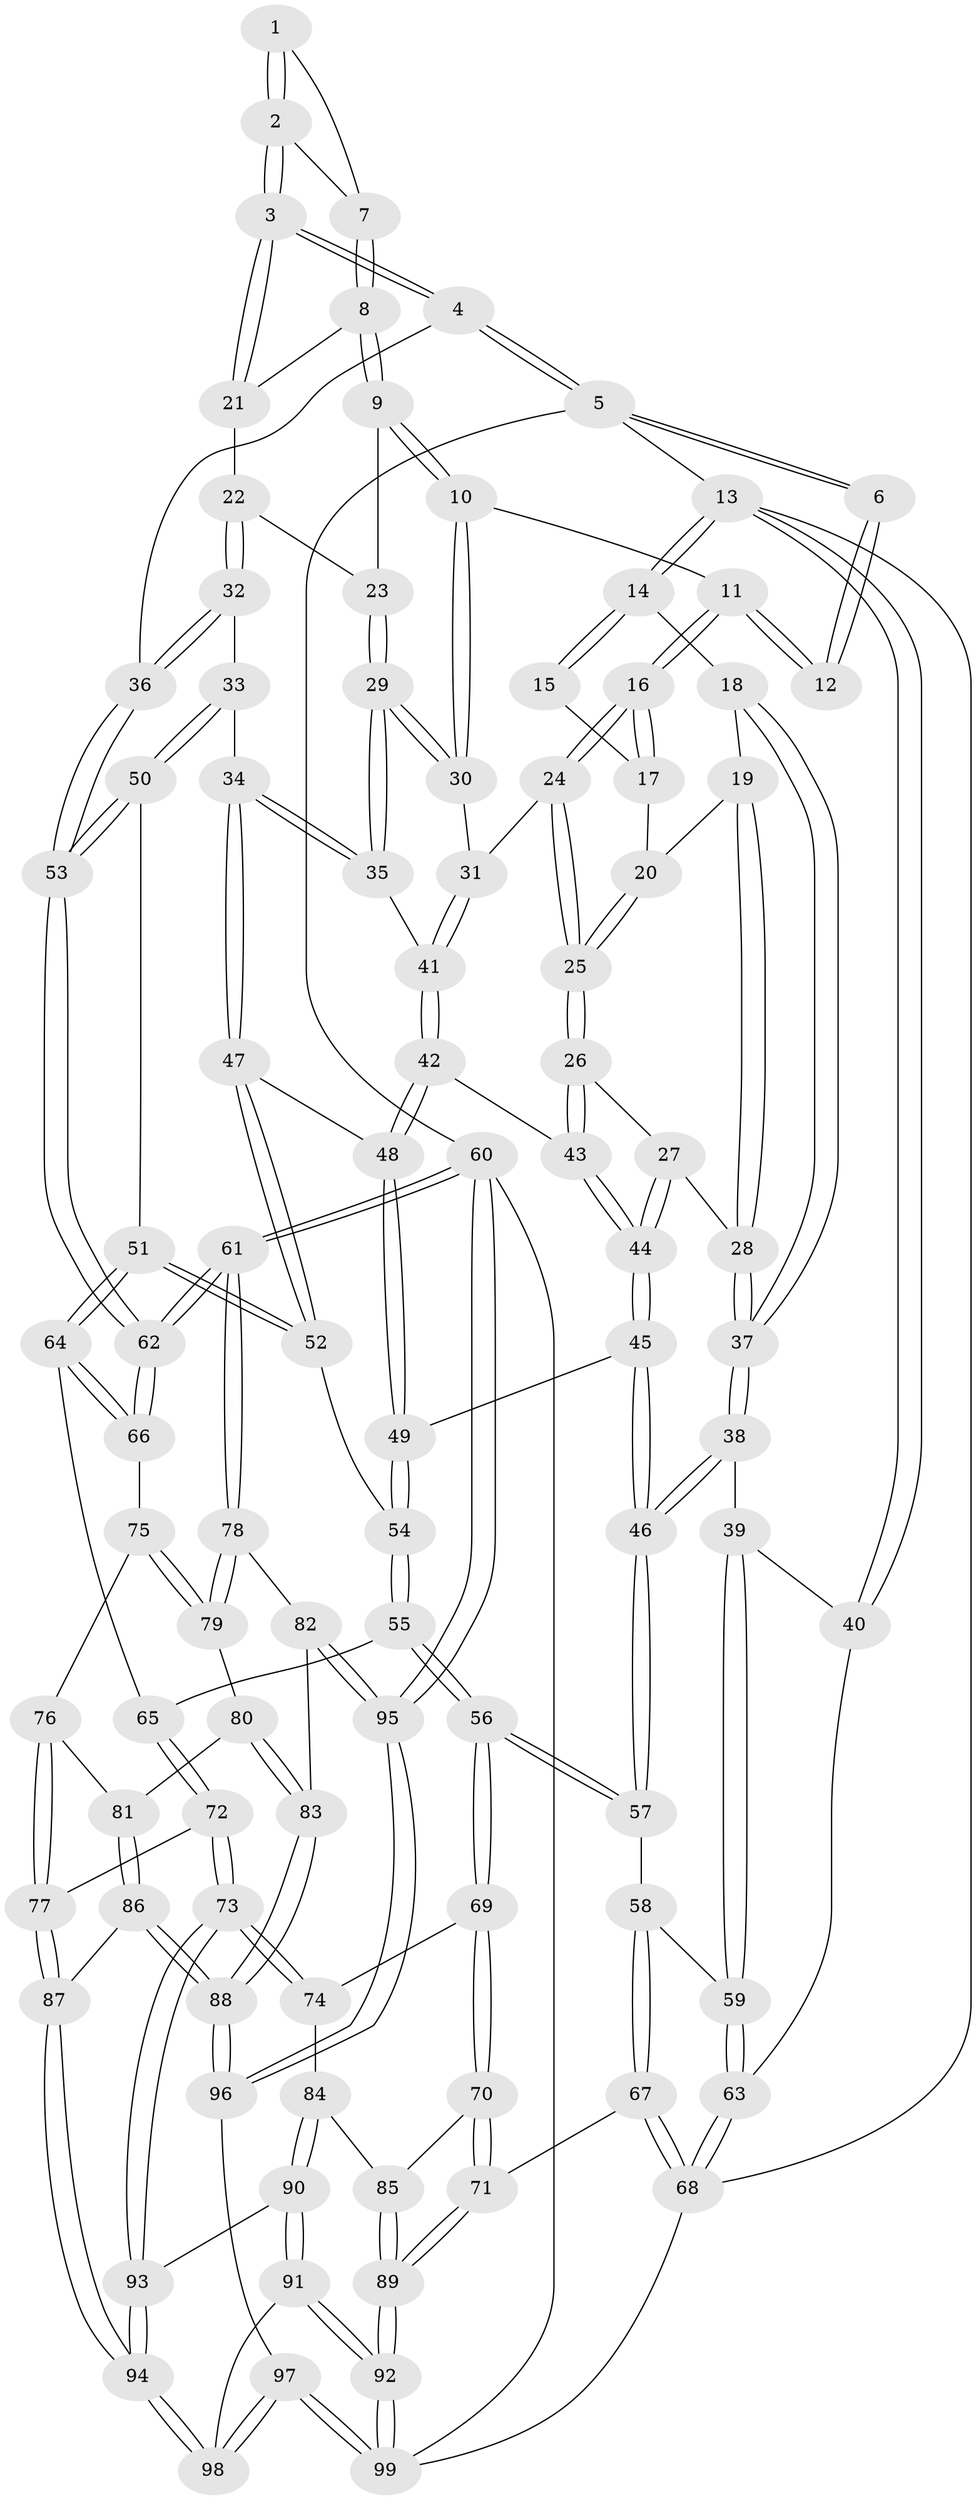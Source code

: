 // coarse degree distribution, {3: 0.06557377049180328, 4: 0.45901639344262296, 6: 0.18032786885245902, 5: 0.26229508196721313, 8: 0.01639344262295082, 2: 0.01639344262295082}
// Generated by graph-tools (version 1.1) at 2025/52/02/27/25 19:52:43]
// undirected, 99 vertices, 244 edges
graph export_dot {
graph [start="1"]
  node [color=gray90,style=filled];
  1 [pos="+0.8302162048870612+0"];
  2 [pos="+0.9219606812818957+0.08251391227802826"];
  3 [pos="+0.9706743851526026+0.1190356381081199"];
  4 [pos="+1+0.17308569939249194"];
  5 [pos="+1+0"];
  6 [pos="+0.8117603568921773+0"];
  7 [pos="+0.8149296882546389+0.056234542060766106"];
  8 [pos="+0.7931061859890871+0.10982814996959372"];
  9 [pos="+0.7645491095953179+0.12199318013408625"];
  10 [pos="+0.7219126458386729+0.12880497247903383"];
  11 [pos="+0.6570064254619778+0.043250880895788844"];
  12 [pos="+0.619494833764561+0"];
  13 [pos="+0+0"];
  14 [pos="+0+0"];
  15 [pos="+0.5296516684637222+0"];
  16 [pos="+0.5374166544142374+0.1547185471218607"];
  17 [pos="+0.45986061808486334+0.02925542626963602"];
  18 [pos="+0.15668977268968012+0.03411222009950825"];
  19 [pos="+0.28494164382065995+0.10239025373440419"];
  20 [pos="+0.36821475123504993+0.10518352482550927"];
  21 [pos="+0.8535015144188489+0.13020354196538053"];
  22 [pos="+0.8487569462943868+0.20298287060671186"];
  23 [pos="+0.8165048909406383+0.1992117405727143"];
  24 [pos="+0.5311860860234553+0.20982957624821844"];
  25 [pos="+0.4585953714275828+0.24229189910387938"];
  26 [pos="+0.4355703212654167+0.27752506103600166"];
  27 [pos="+0.41995489079560383+0.2924527150242743"];
  28 [pos="+0.31012756263789076+0.23701814301559654"];
  29 [pos="+0.7475542337342692+0.3028684148980903"];
  30 [pos="+0.7008967249395082+0.19544779034610604"];
  31 [pos="+0.5556247867507486+0.22113700369440054"];
  32 [pos="+0.9599056335630745+0.34353292344281905"];
  33 [pos="+0.86257276613421+0.37231308133075136"];
  34 [pos="+0.8333014377897677+0.36386921361735153"];
  35 [pos="+0.7486062571704449+0.3069731980060099"];
  36 [pos="+1+0.3144918960997658"];
  37 [pos="+0.1452733646327832+0.3392386894581738"];
  38 [pos="+0.1258118180968161+0.3952693875943363"];
  39 [pos="+0.04712008826402109+0.41823882621965963"];
  40 [pos="+0+0.42297581156920105"];
  41 [pos="+0.6241036576934466+0.3558038207927642"];
  42 [pos="+0.6043794671143228+0.3901304402070991"];
  43 [pos="+0.5976973078191915+0.3879459910730278"];
  44 [pos="+0.39177950368881237+0.3838884385511124"];
  45 [pos="+0.35137451214985316+0.4576813078804939"];
  46 [pos="+0.30743527007421584+0.48305458646365723"];
  47 [pos="+0.6823125328921446+0.4727341044031284"];
  48 [pos="+0.6054768585207095+0.4581677264859305"];
  49 [pos="+0.5610689154367203+0.51414505024072"];
  50 [pos="+0.8125917999108675+0.5670603285059935"];
  51 [pos="+0.7894623862435808+0.5952442829265167"];
  52 [pos="+0.7732806200322014+0.5882045535628582"];
  53 [pos="+1+0.565250017979286"];
  54 [pos="+0.5768243219679993+0.5949812640290643"];
  55 [pos="+0.5620238917358245+0.6419939243362659"];
  56 [pos="+0.3557102560758455+0.6698529312708955"];
  57 [pos="+0.31415877983240087+0.602381480562653"];
  58 [pos="+0.15229555428763078+0.6814129980638602"];
  59 [pos="+0.1214426910882992+0.6486072399152472"];
  60 [pos="+1+1"];
  61 [pos="+1+0.7266627493761735"];
  62 [pos="+1+0.708666361994592"];
  63 [pos="+0+0.6861113416726754"];
  64 [pos="+0.7983344200150697+0.6604422613324477"];
  65 [pos="+0.5795046285198525+0.6815899961459513"];
  66 [pos="+0.8040945708483611+0.6757392452802273"];
  67 [pos="+0.10524071160565934+0.8491706390952942"];
  68 [pos="+0+0.805205280750263"];
  69 [pos="+0.35564568656827533+0.7231234305794895"];
  70 [pos="+0.3302357440928395+0.7672685840733999"];
  71 [pos="+0.1166037221853801+0.8575982703038516"];
  72 [pos="+0.5986351889818244+0.8098685942316256"];
  73 [pos="+0.5921362462541783+0.8155450707328874"];
  74 [pos="+0.46822088370927917+0.7937807807790003"];
  75 [pos="+0.7969794271766566+0.7039949714271528"];
  76 [pos="+0.7671627522742714+0.7386372855329464"];
  77 [pos="+0.6005630840437591+0.8100114972606776"];
  78 [pos="+1+0.8027055305721055"];
  79 [pos="+0.8566977212113074+0.7818362540444632"];
  80 [pos="+0.8556055735425067+0.8230122533021281"];
  81 [pos="+0.7802417087000328+0.8422462084703919"];
  82 [pos="+0.9001063686358277+0.884240033508178"];
  83 [pos="+0.878360256510335+0.880547037377707"];
  84 [pos="+0.4220554160463647+0.8879874535059815"];
  85 [pos="+0.3508188400784975+0.8540363554555986"];
  86 [pos="+0.7695889910927061+0.8953616167364099"];
  87 [pos="+0.709572630825441+0.885873943235766"];
  88 [pos="+0.7934151738986122+0.9202624156145927"];
  89 [pos="+0.23635321231486808+1"];
  90 [pos="+0.4477634874906351+0.9276172366162261"];
  91 [pos="+0.4467484814078509+0.9302044454442987"];
  92 [pos="+0.24622027580685954+1"];
  93 [pos="+0.570582872199998+0.8776062319250243"];
  94 [pos="+0.6233902818244897+1"];
  95 [pos="+1+1"];
  96 [pos="+0.8080303170933508+1"];
  97 [pos="+0.6374401758359012+1"];
  98 [pos="+0.6244392888477879+1"];
  99 [pos="+0.24763309796184238+1"];
  1 -- 2;
  1 -- 2;
  1 -- 7;
  2 -- 3;
  2 -- 3;
  2 -- 7;
  3 -- 4;
  3 -- 4;
  3 -- 21;
  3 -- 21;
  4 -- 5;
  4 -- 5;
  4 -- 36;
  5 -- 6;
  5 -- 6;
  5 -- 13;
  5 -- 60;
  6 -- 12;
  6 -- 12;
  7 -- 8;
  7 -- 8;
  8 -- 9;
  8 -- 9;
  8 -- 21;
  9 -- 10;
  9 -- 10;
  9 -- 23;
  10 -- 11;
  10 -- 30;
  10 -- 30;
  11 -- 12;
  11 -- 12;
  11 -- 16;
  11 -- 16;
  13 -- 14;
  13 -- 14;
  13 -- 40;
  13 -- 40;
  13 -- 68;
  14 -- 15;
  14 -- 15;
  14 -- 18;
  15 -- 17;
  16 -- 17;
  16 -- 17;
  16 -- 24;
  16 -- 24;
  17 -- 20;
  18 -- 19;
  18 -- 37;
  18 -- 37;
  19 -- 20;
  19 -- 28;
  19 -- 28;
  20 -- 25;
  20 -- 25;
  21 -- 22;
  22 -- 23;
  22 -- 32;
  22 -- 32;
  23 -- 29;
  23 -- 29;
  24 -- 25;
  24 -- 25;
  24 -- 31;
  25 -- 26;
  25 -- 26;
  26 -- 27;
  26 -- 43;
  26 -- 43;
  27 -- 28;
  27 -- 44;
  27 -- 44;
  28 -- 37;
  28 -- 37;
  29 -- 30;
  29 -- 30;
  29 -- 35;
  29 -- 35;
  30 -- 31;
  31 -- 41;
  31 -- 41;
  32 -- 33;
  32 -- 36;
  32 -- 36;
  33 -- 34;
  33 -- 50;
  33 -- 50;
  34 -- 35;
  34 -- 35;
  34 -- 47;
  34 -- 47;
  35 -- 41;
  36 -- 53;
  36 -- 53;
  37 -- 38;
  37 -- 38;
  38 -- 39;
  38 -- 46;
  38 -- 46;
  39 -- 40;
  39 -- 59;
  39 -- 59;
  40 -- 63;
  41 -- 42;
  41 -- 42;
  42 -- 43;
  42 -- 48;
  42 -- 48;
  43 -- 44;
  43 -- 44;
  44 -- 45;
  44 -- 45;
  45 -- 46;
  45 -- 46;
  45 -- 49;
  46 -- 57;
  46 -- 57;
  47 -- 48;
  47 -- 52;
  47 -- 52;
  48 -- 49;
  48 -- 49;
  49 -- 54;
  49 -- 54;
  50 -- 51;
  50 -- 53;
  50 -- 53;
  51 -- 52;
  51 -- 52;
  51 -- 64;
  51 -- 64;
  52 -- 54;
  53 -- 62;
  53 -- 62;
  54 -- 55;
  54 -- 55;
  55 -- 56;
  55 -- 56;
  55 -- 65;
  56 -- 57;
  56 -- 57;
  56 -- 69;
  56 -- 69;
  57 -- 58;
  58 -- 59;
  58 -- 67;
  58 -- 67;
  59 -- 63;
  59 -- 63;
  60 -- 61;
  60 -- 61;
  60 -- 95;
  60 -- 95;
  60 -- 99;
  61 -- 62;
  61 -- 62;
  61 -- 78;
  61 -- 78;
  62 -- 66;
  62 -- 66;
  63 -- 68;
  63 -- 68;
  64 -- 65;
  64 -- 66;
  64 -- 66;
  65 -- 72;
  65 -- 72;
  66 -- 75;
  67 -- 68;
  67 -- 68;
  67 -- 71;
  68 -- 99;
  69 -- 70;
  69 -- 70;
  69 -- 74;
  70 -- 71;
  70 -- 71;
  70 -- 85;
  71 -- 89;
  71 -- 89;
  72 -- 73;
  72 -- 73;
  72 -- 77;
  73 -- 74;
  73 -- 74;
  73 -- 93;
  73 -- 93;
  74 -- 84;
  75 -- 76;
  75 -- 79;
  75 -- 79;
  76 -- 77;
  76 -- 77;
  76 -- 81;
  77 -- 87;
  77 -- 87;
  78 -- 79;
  78 -- 79;
  78 -- 82;
  79 -- 80;
  80 -- 81;
  80 -- 83;
  80 -- 83;
  81 -- 86;
  81 -- 86;
  82 -- 83;
  82 -- 95;
  82 -- 95;
  83 -- 88;
  83 -- 88;
  84 -- 85;
  84 -- 90;
  84 -- 90;
  85 -- 89;
  85 -- 89;
  86 -- 87;
  86 -- 88;
  86 -- 88;
  87 -- 94;
  87 -- 94;
  88 -- 96;
  88 -- 96;
  89 -- 92;
  89 -- 92;
  90 -- 91;
  90 -- 91;
  90 -- 93;
  91 -- 92;
  91 -- 92;
  91 -- 98;
  92 -- 99;
  92 -- 99;
  93 -- 94;
  93 -- 94;
  94 -- 98;
  94 -- 98;
  95 -- 96;
  95 -- 96;
  96 -- 97;
  97 -- 98;
  97 -- 98;
  97 -- 99;
  97 -- 99;
}

